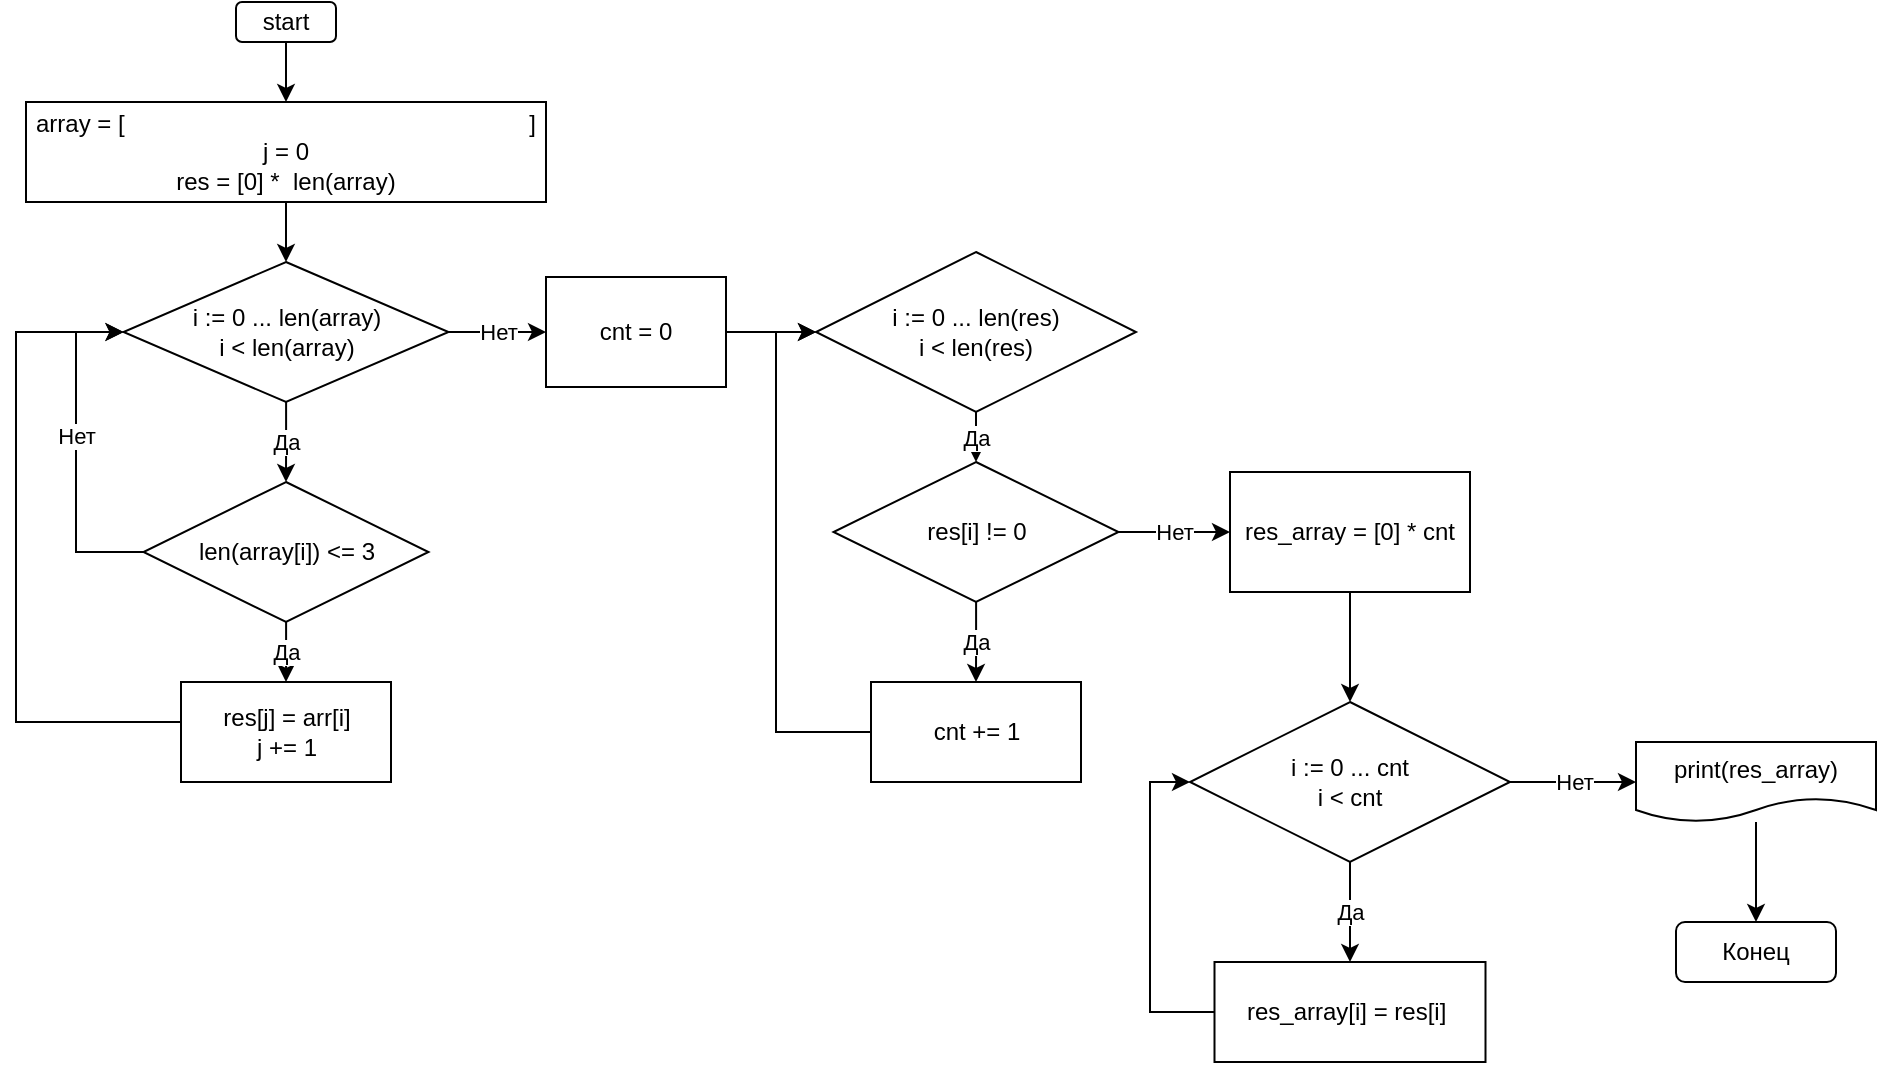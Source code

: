 <mxfile>
    <diagram id="C5RBs43oDa-KdzZeNtuy" name="Page-1">
        <mxGraphModel dx="1158" dy="502" grid="1" gridSize="10" guides="1" tooltips="1" connect="1" arrows="1" fold="1" page="1" pageScale="1" pageWidth="827" pageHeight="1169" math="0" shadow="0">
            <root>
                <mxCell id="WIyWlLk6GJQsqaUBKTNV-0"/>
                <mxCell id="WIyWlLk6GJQsqaUBKTNV-1" parent="WIyWlLk6GJQsqaUBKTNV-0"/>
                <mxCell id="VbAImd-2J6Z9HPZcSE_7-3" style="edgeStyle=orthogonalEdgeStyle;rounded=0;orthogonalLoop=1;jettySize=auto;html=1;entryX=0.5;entryY=0;entryDx=0;entryDy=0;" parent="WIyWlLk6GJQsqaUBKTNV-1" source="VbAImd-2J6Z9HPZcSE_7-0" target="VbAImd-2J6Z9HPZcSE_7-1" edge="1">
                    <mxGeometry relative="1" as="geometry"/>
                </mxCell>
                <mxCell id="VbAImd-2J6Z9HPZcSE_7-0" value="start" style="rounded=1;whiteSpace=wrap;html=1;" parent="WIyWlLk6GJQsqaUBKTNV-1" vertex="1">
                    <mxGeometry x="330" y="30" width="50" height="20" as="geometry"/>
                </mxCell>
                <mxCell id="VbAImd-2J6Z9HPZcSE_7-4" style="edgeStyle=orthogonalEdgeStyle;rounded=0;orthogonalLoop=1;jettySize=auto;html=1;entryX=0.5;entryY=0;entryDx=0;entryDy=0;" parent="WIyWlLk6GJQsqaUBKTNV-1" source="VbAImd-2J6Z9HPZcSE_7-1" target="VbAImd-2J6Z9HPZcSE_7-2" edge="1">
                    <mxGeometry relative="1" as="geometry"/>
                </mxCell>
                <mxCell id="VbAImd-2J6Z9HPZcSE_7-1" value="array = [&lt;font color=&quot;#ffffff&quot;&gt;&lt;span style=&quot;font-family: &amp;quot;JetBrains Mono&amp;quot;, monospace;&quot;&gt;&quot;hello&quot;&lt;/span&gt;&lt;span style=&quot;font-family: &amp;quot;JetBrains Mono&amp;quot;, monospace;&quot;&gt;, &lt;/span&gt;&lt;span style=&quot;font-family: &amp;quot;JetBrains Mono&amp;quot;, monospace;&quot;&gt;&quot;2&quot;&lt;/span&gt;&lt;span style=&quot;font-family: &amp;quot;JetBrains Mono&amp;quot;, monospace;&quot;&gt;, &lt;/span&gt;&lt;span style=&quot;font-family: &amp;quot;JetBrains Mono&amp;quot;, monospace;&quot;&gt;&quot;world&quot;&lt;/span&gt;&lt;span style=&quot;font-family: &amp;quot;JetBrains Mono&amp;quot;, monospace;&quot;&gt;, &lt;/span&gt;&lt;span style=&quot;font-family: &amp;quot;JetBrains Mono&amp;quot;, monospace;&quot;&gt;&quot;:-)&quot;&lt;/span&gt;&lt;/font&gt;&lt;span style=&quot;background-color: initial;&quot;&gt;]&lt;br&gt;j = 0&lt;br&gt;res = [0] *&amp;nbsp; len(array)&lt;br&gt;&lt;/span&gt;" style="rounded=0;whiteSpace=wrap;html=1;" parent="WIyWlLk6GJQsqaUBKTNV-1" vertex="1">
                    <mxGeometry x="225" y="80" width="260" height="50" as="geometry"/>
                </mxCell>
                <mxCell id="VbAImd-2J6Z9HPZcSE_7-7" value="Да" style="edgeStyle=orthogonalEdgeStyle;rounded=0;orthogonalLoop=1;jettySize=auto;html=1;entryX=0.5;entryY=0;entryDx=0;entryDy=0;" parent="WIyWlLk6GJQsqaUBKTNV-1" source="VbAImd-2J6Z9HPZcSE_7-2" target="VbAImd-2J6Z9HPZcSE_7-6" edge="1">
                    <mxGeometry relative="1" as="geometry"/>
                </mxCell>
                <mxCell id="VbAImd-2J6Z9HPZcSE_7-14" value="Нет" style="edgeStyle=orthogonalEdgeStyle;rounded=0;orthogonalLoop=1;jettySize=auto;html=1;entryX=0;entryY=0.5;entryDx=0;entryDy=0;" parent="WIyWlLk6GJQsqaUBKTNV-1" source="VbAImd-2J6Z9HPZcSE_7-2" target="VbAImd-2J6Z9HPZcSE_7-13" edge="1">
                    <mxGeometry relative="1" as="geometry"/>
                </mxCell>
                <mxCell id="VbAImd-2J6Z9HPZcSE_7-2" value="i := 0 ... len(array)&lt;br&gt;i &amp;lt; len(array)" style="rhombus;whiteSpace=wrap;html=1;" parent="WIyWlLk6GJQsqaUBKTNV-1" vertex="1">
                    <mxGeometry x="273.75" y="160" width="162.5" height="70" as="geometry"/>
                </mxCell>
                <mxCell id="VbAImd-2J6Z9HPZcSE_7-9" value="Да" style="edgeStyle=orthogonalEdgeStyle;rounded=0;orthogonalLoop=1;jettySize=auto;html=1;entryX=0.5;entryY=0;entryDx=0;entryDy=0;" parent="WIyWlLk6GJQsqaUBKTNV-1" source="VbAImd-2J6Z9HPZcSE_7-6" target="VbAImd-2J6Z9HPZcSE_7-8" edge="1">
                    <mxGeometry relative="1" as="geometry"/>
                </mxCell>
                <mxCell id="VbAImd-2J6Z9HPZcSE_7-10" value="Нет" style="edgeStyle=orthogonalEdgeStyle;rounded=0;orthogonalLoop=1;jettySize=auto;html=1;entryX=0;entryY=0.5;entryDx=0;entryDy=0;" parent="WIyWlLk6GJQsqaUBKTNV-1" source="VbAImd-2J6Z9HPZcSE_7-6" target="VbAImd-2J6Z9HPZcSE_7-2" edge="1">
                    <mxGeometry x="0.106" relative="1" as="geometry">
                        <mxPoint x="160" y="190" as="targetPoint"/>
                        <Array as="points">
                            <mxPoint x="250" y="305"/>
                            <mxPoint x="250" y="195"/>
                        </Array>
                        <mxPoint y="1" as="offset"/>
                    </mxGeometry>
                </mxCell>
                <mxCell id="VbAImd-2J6Z9HPZcSE_7-6" value="len(array[i]) &amp;lt;= 3" style="rhombus;whiteSpace=wrap;html=1;" parent="WIyWlLk6GJQsqaUBKTNV-1" vertex="1">
                    <mxGeometry x="283.75" y="270" width="142.5" height="70" as="geometry"/>
                </mxCell>
                <mxCell id="VbAImd-2J6Z9HPZcSE_7-11" style="edgeStyle=orthogonalEdgeStyle;rounded=0;orthogonalLoop=1;jettySize=auto;html=1;entryX=0;entryY=0.5;entryDx=0;entryDy=0;" parent="WIyWlLk6GJQsqaUBKTNV-1" source="VbAImd-2J6Z9HPZcSE_7-8" target="VbAImd-2J6Z9HPZcSE_7-2" edge="1">
                    <mxGeometry relative="1" as="geometry">
                        <Array as="points">
                            <mxPoint x="220" y="390"/>
                            <mxPoint x="220" y="195"/>
                        </Array>
                    </mxGeometry>
                </mxCell>
                <mxCell id="VbAImd-2J6Z9HPZcSE_7-8" value="res[j] = arr[i]&lt;br&gt;j += 1" style="rounded=0;whiteSpace=wrap;html=1;" parent="WIyWlLk6GJQsqaUBKTNV-1" vertex="1">
                    <mxGeometry x="302.5" y="370" width="105" height="50" as="geometry"/>
                </mxCell>
                <mxCell id="VbAImd-2J6Z9HPZcSE_7-19" style="edgeStyle=orthogonalEdgeStyle;rounded=0;orthogonalLoop=1;jettySize=auto;html=1;entryX=0;entryY=0.5;entryDx=0;entryDy=0;" parent="WIyWlLk6GJQsqaUBKTNV-1" source="VbAImd-2J6Z9HPZcSE_7-13" target="VbAImd-2J6Z9HPZcSE_7-15" edge="1">
                    <mxGeometry relative="1" as="geometry"/>
                </mxCell>
                <mxCell id="VbAImd-2J6Z9HPZcSE_7-13" value="cnt = 0" style="rounded=0;whiteSpace=wrap;html=1;" parent="WIyWlLk6GJQsqaUBKTNV-1" vertex="1">
                    <mxGeometry x="485" y="167.5" width="90" height="55" as="geometry"/>
                </mxCell>
                <mxCell id="VbAImd-2J6Z9HPZcSE_7-20" value="Да" style="edgeStyle=orthogonalEdgeStyle;rounded=0;orthogonalLoop=1;jettySize=auto;html=1;entryX=0.5;entryY=0;entryDx=0;entryDy=0;" parent="WIyWlLk6GJQsqaUBKTNV-1" source="VbAImd-2J6Z9HPZcSE_7-15" target="VbAImd-2J6Z9HPZcSE_7-16" edge="1">
                    <mxGeometry relative="1" as="geometry"/>
                </mxCell>
                <mxCell id="VbAImd-2J6Z9HPZcSE_7-15" value="i := 0 ... len(res)&lt;br&gt;i &amp;lt; len(res)" style="rhombus;whiteSpace=wrap;html=1;" parent="WIyWlLk6GJQsqaUBKTNV-1" vertex="1">
                    <mxGeometry x="620" y="155" width="160" height="80" as="geometry"/>
                </mxCell>
                <mxCell id="VbAImd-2J6Z9HPZcSE_7-18" value="Да" style="edgeStyle=orthogonalEdgeStyle;rounded=0;orthogonalLoop=1;jettySize=auto;html=1;entryX=0.5;entryY=0;entryDx=0;entryDy=0;" parent="WIyWlLk6GJQsqaUBKTNV-1" source="VbAImd-2J6Z9HPZcSE_7-16" target="VbAImd-2J6Z9HPZcSE_7-17" edge="1">
                    <mxGeometry relative="1" as="geometry"/>
                </mxCell>
                <mxCell id="VbAImd-2J6Z9HPZcSE_7-22" value="Нет" style="edgeStyle=orthogonalEdgeStyle;rounded=0;orthogonalLoop=1;jettySize=auto;html=1;entryX=0;entryY=0.5;entryDx=0;entryDy=0;" parent="WIyWlLk6GJQsqaUBKTNV-1" source="VbAImd-2J6Z9HPZcSE_7-16" target="VbAImd-2J6Z9HPZcSE_7-23" edge="1">
                    <mxGeometry relative="1" as="geometry">
                        <mxPoint x="810" y="295" as="targetPoint"/>
                    </mxGeometry>
                </mxCell>
                <mxCell id="VbAImd-2J6Z9HPZcSE_7-16" value="res[i] != 0" style="rhombus;whiteSpace=wrap;html=1;" parent="WIyWlLk6GJQsqaUBKTNV-1" vertex="1">
                    <mxGeometry x="628.75" y="260" width="142.5" height="70" as="geometry"/>
                </mxCell>
                <mxCell id="VbAImd-2J6Z9HPZcSE_7-21" style="edgeStyle=orthogonalEdgeStyle;rounded=0;orthogonalLoop=1;jettySize=auto;html=1;entryX=0;entryY=0.5;entryDx=0;entryDy=0;" parent="WIyWlLk6GJQsqaUBKTNV-1" source="VbAImd-2J6Z9HPZcSE_7-17" target="VbAImd-2J6Z9HPZcSE_7-15" edge="1">
                    <mxGeometry relative="1" as="geometry">
                        <Array as="points">
                            <mxPoint x="600" y="395"/>
                            <mxPoint x="600" y="195"/>
                        </Array>
                    </mxGeometry>
                </mxCell>
                <mxCell id="VbAImd-2J6Z9HPZcSE_7-17" value="cnt += 1" style="rounded=0;whiteSpace=wrap;html=1;" parent="WIyWlLk6GJQsqaUBKTNV-1" vertex="1">
                    <mxGeometry x="647.5" y="370" width="105" height="50" as="geometry"/>
                </mxCell>
                <mxCell id="VbAImd-2J6Z9HPZcSE_7-26" style="edgeStyle=orthogonalEdgeStyle;rounded=0;orthogonalLoop=1;jettySize=auto;html=1;entryX=0.5;entryY=0;entryDx=0;entryDy=0;" parent="WIyWlLk6GJQsqaUBKTNV-1" source="VbAImd-2J6Z9HPZcSE_7-23" target="VbAImd-2J6Z9HPZcSE_7-25" edge="1">
                    <mxGeometry relative="1" as="geometry"/>
                </mxCell>
                <mxCell id="VbAImd-2J6Z9HPZcSE_7-23" value="res_array = [0] * cnt" style="rounded=0;whiteSpace=wrap;html=1;" parent="WIyWlLk6GJQsqaUBKTNV-1" vertex="1">
                    <mxGeometry x="827" y="265" width="120" height="60" as="geometry"/>
                </mxCell>
                <mxCell id="VbAImd-2J6Z9HPZcSE_7-27" value="Да" style="edgeStyle=orthogonalEdgeStyle;rounded=0;orthogonalLoop=1;jettySize=auto;html=1;entryX=0.5;entryY=0;entryDx=0;entryDy=0;" parent="WIyWlLk6GJQsqaUBKTNV-1" source="VbAImd-2J6Z9HPZcSE_7-25" target="VbAImd-2J6Z9HPZcSE_7-28" edge="1">
                    <mxGeometry relative="1" as="geometry">
                        <mxPoint x="887" y="540" as="targetPoint"/>
                    </mxGeometry>
                </mxCell>
                <mxCell id="VbAImd-2J6Z9HPZcSE_7-30" value="Нет" style="edgeStyle=orthogonalEdgeStyle;rounded=0;orthogonalLoop=1;jettySize=auto;html=1;entryX=0;entryY=0.5;entryDx=0;entryDy=0;" parent="WIyWlLk6GJQsqaUBKTNV-1" source="VbAImd-2J6Z9HPZcSE_7-25" target="VbAImd-2J6Z9HPZcSE_7-32" edge="1">
                    <mxGeometry relative="1" as="geometry">
                        <mxPoint x="1020" y="420" as="targetPoint"/>
                    </mxGeometry>
                </mxCell>
                <mxCell id="VbAImd-2J6Z9HPZcSE_7-25" value="i := 0 ... cnt&lt;br&gt;i &amp;lt; cnt" style="rhombus;whiteSpace=wrap;html=1;" parent="WIyWlLk6GJQsqaUBKTNV-1" vertex="1">
                    <mxGeometry x="807" y="380" width="160" height="80" as="geometry"/>
                </mxCell>
                <mxCell id="VbAImd-2J6Z9HPZcSE_7-29" style="edgeStyle=orthogonalEdgeStyle;rounded=0;orthogonalLoop=1;jettySize=auto;html=1;entryX=0;entryY=0.5;entryDx=0;entryDy=0;" parent="WIyWlLk6GJQsqaUBKTNV-1" source="VbAImd-2J6Z9HPZcSE_7-28" target="VbAImd-2J6Z9HPZcSE_7-25" edge="1">
                    <mxGeometry relative="1" as="geometry">
                        <Array as="points">
                            <mxPoint x="787" y="535"/>
                            <mxPoint x="787" y="420"/>
                        </Array>
                    </mxGeometry>
                </mxCell>
                <mxCell id="VbAImd-2J6Z9HPZcSE_7-28" value="res_array[i] = res[i]&amp;nbsp;" style="rounded=0;whiteSpace=wrap;html=1;" parent="WIyWlLk6GJQsqaUBKTNV-1" vertex="1">
                    <mxGeometry x="819.25" y="510" width="135.5" height="50" as="geometry"/>
                </mxCell>
                <mxCell id="VbAImd-2J6Z9HPZcSE_7-34" style="edgeStyle=orthogonalEdgeStyle;rounded=0;orthogonalLoop=1;jettySize=auto;html=1;entryX=0.5;entryY=0;entryDx=0;entryDy=0;" parent="WIyWlLk6GJQsqaUBKTNV-1" source="VbAImd-2J6Z9HPZcSE_7-32" target="VbAImd-2J6Z9HPZcSE_7-33" edge="1">
                    <mxGeometry relative="1" as="geometry"/>
                </mxCell>
                <mxCell id="VbAImd-2J6Z9HPZcSE_7-32" value="print(res_array)" style="shape=document;whiteSpace=wrap;html=1;boundedLbl=1;" parent="WIyWlLk6GJQsqaUBKTNV-1" vertex="1">
                    <mxGeometry x="1030" y="400" width="120" height="40" as="geometry"/>
                </mxCell>
                <mxCell id="VbAImd-2J6Z9HPZcSE_7-33" value="Конец" style="rounded=1;whiteSpace=wrap;html=1;" parent="WIyWlLk6GJQsqaUBKTNV-1" vertex="1">
                    <mxGeometry x="1050" y="490" width="80" height="30" as="geometry"/>
                </mxCell>
            </root>
        </mxGraphModel>
    </diagram>
</mxfile>